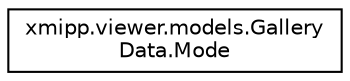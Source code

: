 digraph "Graphical Class Hierarchy"
{
  edge [fontname="Helvetica",fontsize="10",labelfontname="Helvetica",labelfontsize="10"];
  node [fontname="Helvetica",fontsize="10",shape=record];
  rankdir="LR";
  Node0 [label="xmipp.viewer.models.Gallery\lData.Mode",height=0.2,width=0.4,color="black", fillcolor="white", style="filled",URL="$enumxmipp_1_1viewer_1_1models_1_1GalleryData_1_1Mode.html"];
}

